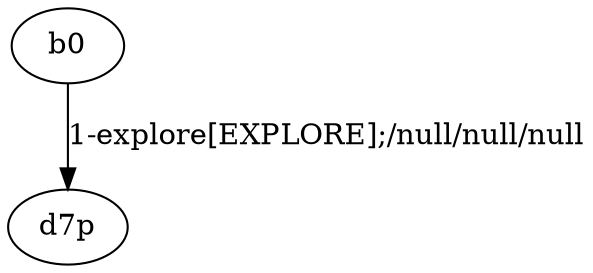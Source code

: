 # Total number of goals covered by this test: 1
# b0 --> d7p

digraph g {
"b0" -> "d7p" [label = "1-explore[EXPLORE];/null/null/null"];
}